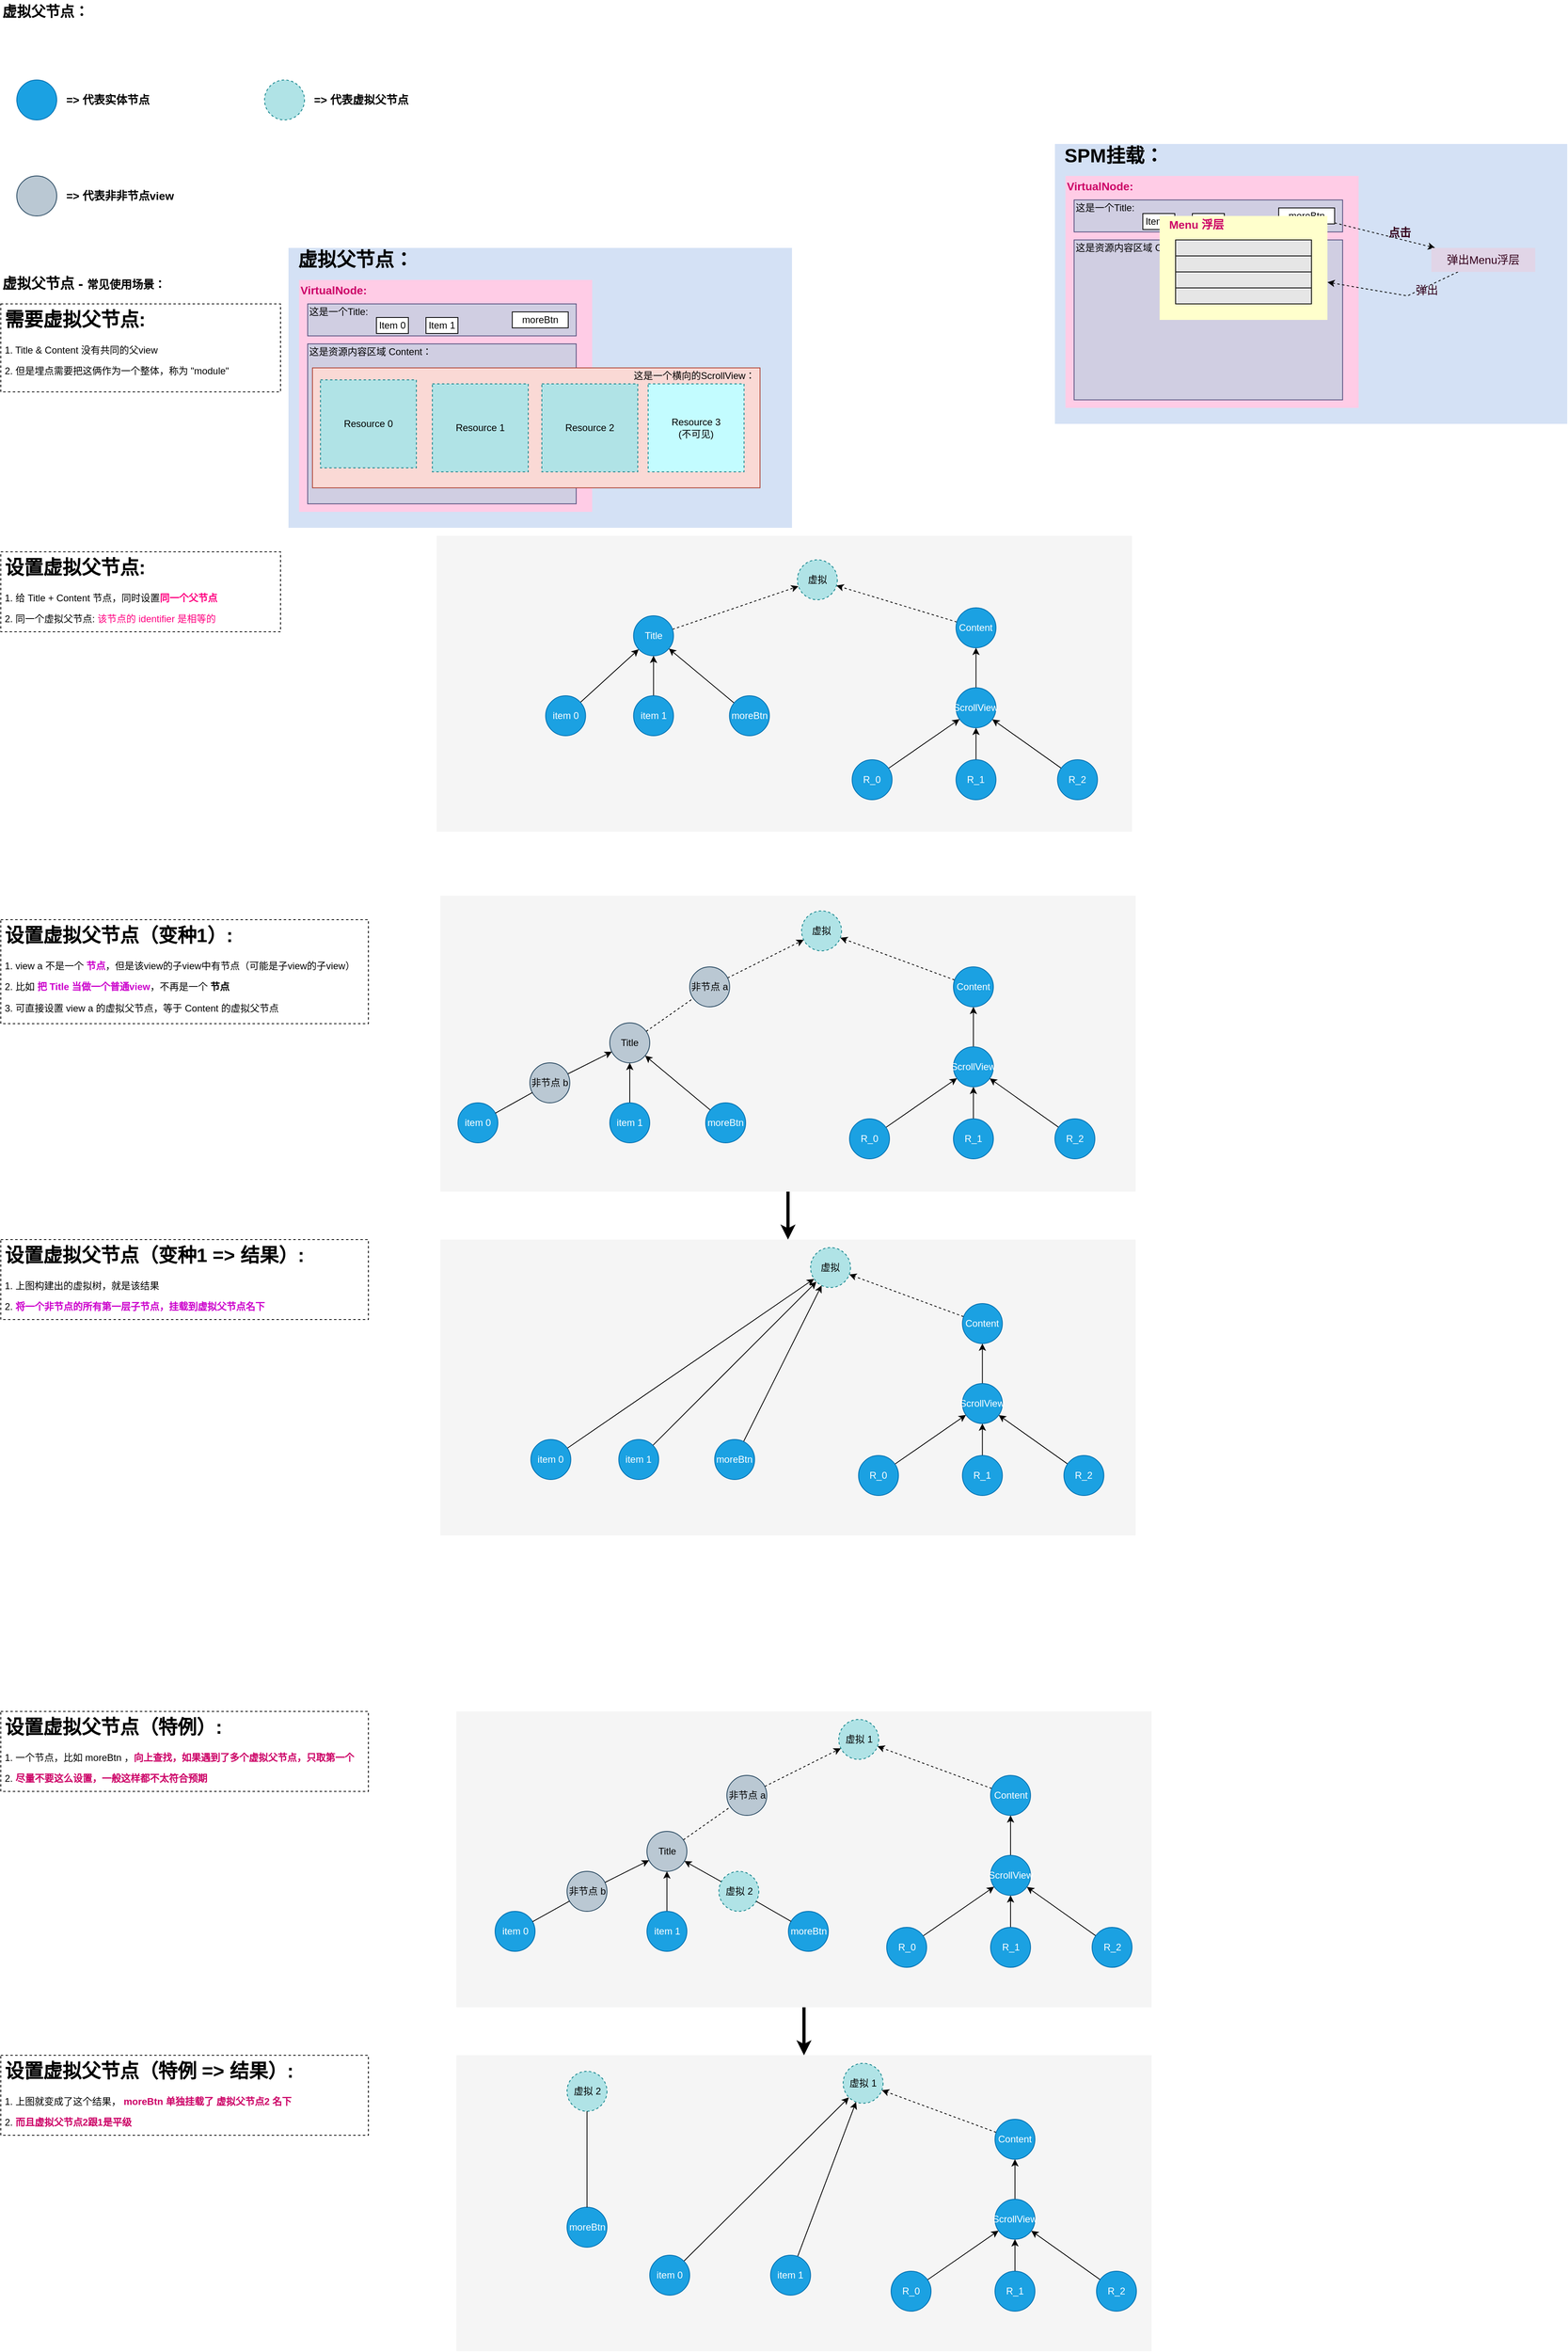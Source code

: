 <mxfile version="20.2.3" type="device"><diagram id="3_sE-vV-cq98WUEVYZYl" name="Page-1"><mxGraphModel dx="2024" dy="1212" grid="1" gridSize="10" guides="1" tooltips="1" connect="1" arrows="1" fold="1" page="1" pageScale="1" pageWidth="827" pageHeight="1169" math="0" shadow="0"><root><mxCell id="0"/><mxCell id="1" parent="0"/><mxCell id="2k1wcm_2M6sDKTLVvdwE-1" value="" style="rounded=0;whiteSpace=wrap;html=1;strokeColor=none;fillColor=#D4E1F5;" vertex="1" parent="1"><mxGeometry x="390" y="340" width="630" height="350" as="geometry"/></mxCell><mxCell id="2k1wcm_2M6sDKTLVvdwE-3" value="" style="rounded=0;whiteSpace=wrap;html=1;strokeColor=none;fillColor=#FFCCE6;" vertex="1" parent="1"><mxGeometry x="403.25" y="380" width="366.75" height="290" as="geometry"/></mxCell><mxCell id="PMKHWleo4ZkFc0uf_kHP-164" value="" style="rounded=0;whiteSpace=wrap;html=1;dashed=1;strokeColor=none;fillColor=#f5f5f5;fontColor=#333333;" parent="1" vertex="1"><mxGeometry x="575.5" y="700" width="870" height="370" as="geometry"/></mxCell><mxCell id="PMKHWleo4ZkFc0uf_kHP-162" style="edgeStyle=none;rounded=0;orthogonalLoop=1;jettySize=auto;html=1;strokeWidth=4;" parent="1" source="PMKHWleo4ZkFc0uf_kHP-135" target="PMKHWleo4ZkFc0uf_kHP-136" edge="1"><mxGeometry relative="1" as="geometry"/></mxCell><mxCell id="PMKHWleo4ZkFc0uf_kHP-135" value="" style="rounded=0;whiteSpace=wrap;html=1;dashed=1;strokeColor=none;fillColor=#f5f5f5;fontColor=#333333;" parent="1" vertex="1"><mxGeometry x="600" y="2170" width="870" height="370" as="geometry"/></mxCell><mxCell id="PMKHWleo4ZkFc0uf_kHP-132" value="" style="rounded=0;whiteSpace=wrap;html=1;dashed=1;strokeColor=none;fillColor=#f5f5f5;fontColor=#333333;" parent="1" vertex="1"><mxGeometry x="580" y="1580" width="870" height="370" as="geometry"/></mxCell><mxCell id="PMKHWleo4ZkFc0uf_kHP-133" style="edgeStyle=none;rounded=0;orthogonalLoop=1;jettySize=auto;html=1;strokeWidth=4;" parent="1" source="PMKHWleo4ZkFc0uf_kHP-131" target="PMKHWleo4ZkFc0uf_kHP-132" edge="1"><mxGeometry relative="1" as="geometry"/></mxCell><mxCell id="PMKHWleo4ZkFc0uf_kHP-131" value="" style="rounded=0;whiteSpace=wrap;html=1;dashed=1;strokeColor=none;fillColor=#f5f5f5;fontColor=#333333;" parent="1" vertex="1"><mxGeometry x="580" y="1150" width="870" height="370" as="geometry"/></mxCell><mxCell id="PMKHWleo4ZkFc0uf_kHP-1" value="&lt;b&gt;&lt;font style=&quot;font-size: 18px&quot;&gt;虚拟父节点：&lt;/font&gt;&lt;/b&gt;" style="text;html=1;strokeColor=none;fillColor=none;align=left;verticalAlign=middle;whiteSpace=wrap;rounded=0;" parent="1" vertex="1"><mxGeometry x="30" y="30" width="180" height="30" as="geometry"/></mxCell><mxCell id="PMKHWleo4ZkFc0uf_kHP-2" value="" style="ellipse;whiteSpace=wrap;html=1;aspect=fixed;fillColor=#1ba1e2;strokeColor=#006EAF;fontColor=#ffffff;" parent="1" vertex="1"><mxGeometry x="50" y="130" width="50" height="50" as="geometry"/></mxCell><mxCell id="PMKHWleo4ZkFc0uf_kHP-3" value="" style="ellipse;whiteSpace=wrap;html=1;aspect=fixed;fillColor=#b0e3e6;strokeColor=#0e8088;dashed=1;" parent="1" vertex="1"><mxGeometry x="360" y="130" width="50" height="50" as="geometry"/></mxCell><mxCell id="PMKHWleo4ZkFc0uf_kHP-4" value="&lt;font style=&quot;font-size: 14px&quot;&gt;&lt;b&gt;=&amp;gt; 代表实体节点&lt;/b&gt;&lt;/font&gt;" style="text;html=1;strokeColor=none;fillColor=none;align=left;verticalAlign=middle;whiteSpace=wrap;rounded=0;" parent="1" vertex="1"><mxGeometry x="110" y="145" width="150" height="20" as="geometry"/></mxCell><mxCell id="PMKHWleo4ZkFc0uf_kHP-5" value="&lt;font style=&quot;font-size: 14px&quot;&gt;&lt;b&gt;=&amp;gt; 代表虚拟父节点&lt;/b&gt;&lt;/font&gt;" style="text;html=1;strokeColor=none;fillColor=none;align=left;verticalAlign=middle;whiteSpace=wrap;rounded=0;" parent="1" vertex="1"><mxGeometry x="420" y="145" width="150" height="20" as="geometry"/></mxCell><mxCell id="PMKHWleo4ZkFc0uf_kHP-31" style="edgeStyle=none;rounded=0;orthogonalLoop=1;jettySize=auto;html=1;dashed=1;" parent="1" source="PMKHWleo4ZkFc0uf_kHP-6" target="PMKHWleo4ZkFc0uf_kHP-29" edge="1"><mxGeometry relative="1" as="geometry"/></mxCell><mxCell id="PMKHWleo4ZkFc0uf_kHP-6" value="Content" style="ellipse;whiteSpace=wrap;html=1;aspect=fixed;fillColor=#1ba1e2;strokeColor=#006EAF;fontColor=#ffffff;" parent="1" vertex="1"><mxGeometry x="1225.25" y="790" width="50" height="50" as="geometry"/></mxCell><mxCell id="PMKHWleo4ZkFc0uf_kHP-8" value="&lt;b&gt;&lt;font style=&quot;font-size: 18px&quot;&gt;虚拟父节点 - &lt;/font&gt;&lt;font style=&quot;font-size: 14px&quot;&gt;常见使用场景：&lt;/font&gt;&lt;/b&gt;" style="text;html=1;strokeColor=none;fillColor=none;align=left;verticalAlign=middle;whiteSpace=wrap;rounded=0;" parent="1" vertex="1"><mxGeometry x="30" y="370" width="270" height="30" as="geometry"/></mxCell><mxCell id="PMKHWleo4ZkFc0uf_kHP-9" value="" style="ellipse;whiteSpace=wrap;html=1;aspect=fixed;fillColor=#bac8d3;strokeColor=#23445d;" parent="1" vertex="1"><mxGeometry x="50" y="250" width="50" height="50" as="geometry"/></mxCell><mxCell id="PMKHWleo4ZkFc0uf_kHP-10" value="&lt;font style=&quot;font-size: 14px&quot;&gt;&lt;b&gt;=&amp;gt; 代表非非节点view&lt;/b&gt;&lt;/font&gt;" style="text;html=1;strokeColor=none;fillColor=none;align=left;verticalAlign=middle;whiteSpace=wrap;rounded=0;" parent="1" vertex="1"><mxGeometry x="110" y="265" width="170" height="20" as="geometry"/></mxCell><mxCell id="PMKHWleo4ZkFc0uf_kHP-30" style="rounded=0;orthogonalLoop=1;jettySize=auto;html=1;dashed=1;" parent="1" source="PMKHWleo4ZkFc0uf_kHP-11" target="PMKHWleo4ZkFc0uf_kHP-29" edge="1"><mxGeometry relative="1" as="geometry"/></mxCell><mxCell id="PMKHWleo4ZkFc0uf_kHP-11" value="Title" style="ellipse;whiteSpace=wrap;html=1;aspect=fixed;fillColor=#1ba1e2;strokeColor=#006EAF;fontColor=#ffffff;" parent="1" vertex="1"><mxGeometry x="821.75" y="800" width="50" height="50" as="geometry"/></mxCell><mxCell id="PMKHWleo4ZkFc0uf_kHP-12" value="" style="rounded=0;whiteSpace=wrap;html=1;fillColor=#d0cee2;strokeColor=#56517e;" parent="1" vertex="1"><mxGeometry x="414" y="410" width="336" height="40" as="geometry"/></mxCell><mxCell id="PMKHWleo4ZkFc0uf_kHP-13" value="" style="rounded=0;whiteSpace=wrap;html=1;fillColor=#d0cee2;strokeColor=#56517e;" parent="1" vertex="1"><mxGeometry x="414" y="460" width="336" height="200" as="geometry"/></mxCell><mxCell id="PMKHWleo4ZkFc0uf_kHP-14" value="这是资源内容区域 Content：" style="text;html=1;strokeColor=none;fillColor=none;align=left;verticalAlign=middle;whiteSpace=wrap;rounded=0;" parent="1" vertex="1"><mxGeometry x="414" y="460" width="186" height="20" as="geometry"/></mxCell><mxCell id="PMKHWleo4ZkFc0uf_kHP-15" value="这是一个Title:" style="text;html=1;strokeColor=none;fillColor=none;align=left;verticalAlign=middle;whiteSpace=wrap;rounded=0;" parent="1" vertex="1"><mxGeometry x="414" y="410" width="86" height="20" as="geometry"/></mxCell><mxCell id="PMKHWleo4ZkFc0uf_kHP-16" value="Item 0" style="rounded=0;whiteSpace=wrap;html=1;" parent="1" vertex="1"><mxGeometry x="500" y="427" width="40" height="20" as="geometry"/></mxCell><mxCell id="PMKHWleo4ZkFc0uf_kHP-17" value="Item 1" style="rounded=0;whiteSpace=wrap;html=1;" parent="1" vertex="1"><mxGeometry x="562" y="427" width="40" height="20" as="geometry"/></mxCell><mxCell id="PMKHWleo4ZkFc0uf_kHP-18" value="moreBtn" style="rounded=0;whiteSpace=wrap;html=1;" parent="1" vertex="1"><mxGeometry x="670" y="420" width="70" height="20" as="geometry"/></mxCell><mxCell id="PMKHWleo4ZkFc0uf_kHP-20" value="" style="rounded=0;whiteSpace=wrap;html=1;fillColor=#fad9d5;strokeColor=#ae4132;" parent="1" vertex="1"><mxGeometry x="420" y="490" width="560" height="150" as="geometry"/></mxCell><mxCell id="PMKHWleo4ZkFc0uf_kHP-21" value="这是一个横向的ScrollView：" style="text;html=1;strokeColor=none;fillColor=none;align=left;verticalAlign=middle;whiteSpace=wrap;rounded=0;" parent="1" vertex="1"><mxGeometry x="820" y="490" width="160" height="20" as="geometry"/></mxCell><mxCell id="PMKHWleo4ZkFc0uf_kHP-23" value="Resource 0" style="rounded=0;whiteSpace=wrap;html=1;dashed=1;strokeColor=#0e8088;fillColor=#b0e3e6;" parent="1" vertex="1"><mxGeometry x="430" y="505" width="120" height="110" as="geometry"/></mxCell><mxCell id="PMKHWleo4ZkFc0uf_kHP-24" value="Resource 1" style="rounded=0;whiteSpace=wrap;html=1;dashed=1;strokeColor=#0e8088;fillColor=#b0e3e6;" parent="1" vertex="1"><mxGeometry x="570" y="510" width="120" height="110" as="geometry"/></mxCell><mxCell id="PMKHWleo4ZkFc0uf_kHP-25" value="Resource 2" style="rounded=0;whiteSpace=wrap;html=1;dashed=1;strokeColor=#0e8088;fillColor=#b0e3e6;" parent="1" vertex="1"><mxGeometry x="707" y="510" width="120" height="110" as="geometry"/></mxCell><mxCell id="PMKHWleo4ZkFc0uf_kHP-26" value="Resource 3&lt;br&gt;(不可见)" style="rounded=0;whiteSpace=wrap;html=1;dashed=1;strokeColor=#0e8088;fillColor=#C3FCFF;" parent="1" vertex="1"><mxGeometry x="840" y="510" width="120" height="110" as="geometry"/></mxCell><mxCell id="PMKHWleo4ZkFc0uf_kHP-28" value="&lt;h1&gt;需要虚拟父节点:&amp;nbsp;&lt;/h1&gt;&lt;p&gt;1. Title &amp;amp; Content 没有共同的父view&lt;/p&gt;&lt;p&gt;2. 但是埋点需要把这俩作为一个整体，称为 &quot;module&quot;&lt;/p&gt;" style="text;html=1;strokeColor=default;fillColor=none;spacing=5;spacingTop=-20;whiteSpace=wrap;overflow=hidden;rounded=0;dashed=1;" parent="1" vertex="1"><mxGeometry x="30" y="410" width="350" height="110" as="geometry"/></mxCell><mxCell id="PMKHWleo4ZkFc0uf_kHP-29" value="虚拟" style="ellipse;whiteSpace=wrap;html=1;aspect=fixed;fillColor=#b0e3e6;strokeColor=#0e8088;dashed=1;" parent="1" vertex="1"><mxGeometry x="1026.75" y="730" width="50" height="50" as="geometry"/></mxCell><mxCell id="PMKHWleo4ZkFc0uf_kHP-35" style="edgeStyle=none;rounded=0;orthogonalLoop=1;jettySize=auto;html=1;" parent="1" source="PMKHWleo4ZkFc0uf_kHP-32" target="PMKHWleo4ZkFc0uf_kHP-11" edge="1"><mxGeometry relative="1" as="geometry"/></mxCell><mxCell id="PMKHWleo4ZkFc0uf_kHP-32" value="item 0" style="ellipse;whiteSpace=wrap;html=1;aspect=fixed;fillColor=#1ba1e2;strokeColor=#006EAF;fontColor=#ffffff;" parent="1" vertex="1"><mxGeometry x="711.75" y="900" width="50" height="50" as="geometry"/></mxCell><mxCell id="PMKHWleo4ZkFc0uf_kHP-36" style="edgeStyle=none;rounded=0;orthogonalLoop=1;jettySize=auto;html=1;" parent="1" source="PMKHWleo4ZkFc0uf_kHP-33" target="PMKHWleo4ZkFc0uf_kHP-11" edge="1"><mxGeometry relative="1" as="geometry"/></mxCell><mxCell id="PMKHWleo4ZkFc0uf_kHP-33" value="item 1" style="ellipse;whiteSpace=wrap;html=1;aspect=fixed;fillColor=#1ba1e2;strokeColor=#006EAF;fontColor=#ffffff;" parent="1" vertex="1"><mxGeometry x="821.75" y="900" width="50" height="50" as="geometry"/></mxCell><mxCell id="PMKHWleo4ZkFc0uf_kHP-37" style="edgeStyle=none;rounded=0;orthogonalLoop=1;jettySize=auto;html=1;" parent="1" source="PMKHWleo4ZkFc0uf_kHP-34" target="PMKHWleo4ZkFc0uf_kHP-11" edge="1"><mxGeometry relative="1" as="geometry"/></mxCell><mxCell id="PMKHWleo4ZkFc0uf_kHP-34" value="moreBtn" style="ellipse;whiteSpace=wrap;html=1;aspect=fixed;fillColor=#1ba1e2;strokeColor=#006EAF;fontColor=#ffffff;" parent="1" vertex="1"><mxGeometry x="941.75" y="900" width="50" height="50" as="geometry"/></mxCell><mxCell id="PMKHWleo4ZkFc0uf_kHP-42" style="edgeStyle=none;rounded=0;orthogonalLoop=1;jettySize=auto;html=1;" parent="1" source="PMKHWleo4ZkFc0uf_kHP-38" target="PMKHWleo4ZkFc0uf_kHP-6" edge="1"><mxGeometry relative="1" as="geometry"/></mxCell><mxCell id="PMKHWleo4ZkFc0uf_kHP-38" value="ScrollView" style="ellipse;whiteSpace=wrap;html=1;aspect=fixed;fillColor=#1ba1e2;strokeColor=#006EAF;fontColor=#ffffff;" parent="1" vertex="1"><mxGeometry x="1225.25" y="890" width="50" height="50" as="geometry"/></mxCell><mxCell id="PMKHWleo4ZkFc0uf_kHP-43" style="edgeStyle=none;rounded=0;orthogonalLoop=1;jettySize=auto;html=1;" parent="1" source="PMKHWleo4ZkFc0uf_kHP-39" target="PMKHWleo4ZkFc0uf_kHP-38" edge="1"><mxGeometry relative="1" as="geometry"/></mxCell><mxCell id="PMKHWleo4ZkFc0uf_kHP-39" value="R_0" style="ellipse;whiteSpace=wrap;html=1;aspect=fixed;fillColor=#1ba1e2;strokeColor=#006EAF;fontColor=#ffffff;" parent="1" vertex="1"><mxGeometry x="1095.25" y="980" width="50" height="50" as="geometry"/></mxCell><mxCell id="PMKHWleo4ZkFc0uf_kHP-44" style="edgeStyle=none;rounded=0;orthogonalLoop=1;jettySize=auto;html=1;" parent="1" source="PMKHWleo4ZkFc0uf_kHP-40" target="PMKHWleo4ZkFc0uf_kHP-38" edge="1"><mxGeometry relative="1" as="geometry"/></mxCell><mxCell id="PMKHWleo4ZkFc0uf_kHP-40" value="R_1" style="ellipse;whiteSpace=wrap;html=1;aspect=fixed;fillColor=#1ba1e2;strokeColor=#006EAF;fontColor=#ffffff;" parent="1" vertex="1"><mxGeometry x="1225.25" y="980" width="50" height="50" as="geometry"/></mxCell><mxCell id="PMKHWleo4ZkFc0uf_kHP-45" style="edgeStyle=none;rounded=0;orthogonalLoop=1;jettySize=auto;html=1;" parent="1" source="PMKHWleo4ZkFc0uf_kHP-41" target="PMKHWleo4ZkFc0uf_kHP-38" edge="1"><mxGeometry relative="1" as="geometry"/></mxCell><mxCell id="PMKHWleo4ZkFc0uf_kHP-41" value="R_2" style="ellipse;whiteSpace=wrap;html=1;aspect=fixed;fillColor=#1ba1e2;strokeColor=#006EAF;fontColor=#ffffff;" parent="1" vertex="1"><mxGeometry x="1352.25" y="980" width="50" height="50" as="geometry"/></mxCell><mxCell id="PMKHWleo4ZkFc0uf_kHP-46" value="&lt;h1&gt;设置虚拟父节点:&amp;nbsp;&lt;/h1&gt;&lt;p&gt;1. 给 Title + Content 节点，同时设置&lt;b&gt;&lt;font color=&quot;#ff0080&quot;&gt;同一个父节点&lt;/font&gt;&lt;/b&gt;&lt;/p&gt;&lt;p&gt;2. 同一个虚拟父节点: &lt;font color=&quot;#ff0080&quot;&gt;该节点的 identifier 是相等的&lt;/font&gt;&lt;/p&gt;" style="text;html=1;strokeColor=default;fillColor=none;spacing=5;spacingTop=-20;whiteSpace=wrap;overflow=hidden;rounded=0;dashed=1;" parent="1" vertex="1"><mxGeometry x="30" y="720" width="350" height="100" as="geometry"/></mxCell><mxCell id="PMKHWleo4ZkFc0uf_kHP-47" style="edgeStyle=none;rounded=0;orthogonalLoop=1;jettySize=auto;html=1;dashed=1;" parent="1" source="PMKHWleo4ZkFc0uf_kHP-48" target="PMKHWleo4ZkFc0uf_kHP-51" edge="1"><mxGeometry relative="1" as="geometry"/></mxCell><mxCell id="PMKHWleo4ZkFc0uf_kHP-48" value="Content" style="ellipse;whiteSpace=wrap;html=1;aspect=fixed;fillColor=#1ba1e2;strokeColor=#006EAF;fontColor=#ffffff;" parent="1" vertex="1"><mxGeometry x="1222" y="1239" width="50" height="50" as="geometry"/></mxCell><mxCell id="PMKHWleo4ZkFc0uf_kHP-49" style="rounded=0;orthogonalLoop=1;jettySize=auto;html=1;dashed=1;startArrow=none;" parent="1" source="PMKHWleo4ZkFc0uf_kHP-66" target="PMKHWleo4ZkFc0uf_kHP-51" edge="1"><mxGeometry relative="1" as="geometry"/></mxCell><mxCell id="PMKHWleo4ZkFc0uf_kHP-51" value="虚拟" style="ellipse;whiteSpace=wrap;html=1;aspect=fixed;fillColor=#b0e3e6;strokeColor=#0e8088;dashed=1;" parent="1" vertex="1"><mxGeometry x="1032" y="1169" width="50" height="50" as="geometry"/></mxCell><mxCell id="PMKHWleo4ZkFc0uf_kHP-52" style="edgeStyle=none;rounded=0;orthogonalLoop=1;jettySize=auto;html=1;startArrow=none;" parent="1" source="PMKHWleo4ZkFc0uf_kHP-93" target="PMKHWleo4ZkFc0uf_kHP-69" edge="1"><mxGeometry relative="1" as="geometry"><mxPoint x="798.501" y="1380.817" as="targetPoint"/></mxGeometry></mxCell><mxCell id="PMKHWleo4ZkFc0uf_kHP-53" value="item 0" style="ellipse;whiteSpace=wrap;html=1;aspect=fixed;fillColor=#1ba1e2;strokeColor=#006EAF;fontColor=#ffffff;" parent="1" vertex="1"><mxGeometry x="602" y="1409" width="50" height="50" as="geometry"/></mxCell><mxCell id="PMKHWleo4ZkFc0uf_kHP-54" style="edgeStyle=none;rounded=0;orthogonalLoop=1;jettySize=auto;html=1;" parent="1" source="PMKHWleo4ZkFc0uf_kHP-55" target="PMKHWleo4ZkFc0uf_kHP-69" edge="1"><mxGeometry relative="1" as="geometry"><mxPoint x="817" y="1389" as="targetPoint"/></mxGeometry></mxCell><mxCell id="PMKHWleo4ZkFc0uf_kHP-55" value="item 1" style="ellipse;whiteSpace=wrap;html=1;aspect=fixed;fillColor=#1ba1e2;strokeColor=#006EAF;fontColor=#ffffff;" parent="1" vertex="1"><mxGeometry x="792" y="1409" width="50" height="50" as="geometry"/></mxCell><mxCell id="PMKHWleo4ZkFc0uf_kHP-56" style="edgeStyle=none;rounded=0;orthogonalLoop=1;jettySize=auto;html=1;" parent="1" source="PMKHWleo4ZkFc0uf_kHP-57" target="PMKHWleo4ZkFc0uf_kHP-69" edge="1"><mxGeometry relative="1" as="geometry"><mxPoint x="836.206" y="1380.005" as="targetPoint"/></mxGeometry></mxCell><mxCell id="PMKHWleo4ZkFc0uf_kHP-57" value="moreBtn" style="ellipse;whiteSpace=wrap;html=1;aspect=fixed;fillColor=#1ba1e2;strokeColor=#006EAF;fontColor=#ffffff;" parent="1" vertex="1"><mxGeometry x="912" y="1409" width="50" height="50" as="geometry"/></mxCell><mxCell id="PMKHWleo4ZkFc0uf_kHP-58" style="edgeStyle=none;rounded=0;orthogonalLoop=1;jettySize=auto;html=1;" parent="1" source="PMKHWleo4ZkFc0uf_kHP-59" target="PMKHWleo4ZkFc0uf_kHP-48" edge="1"><mxGeometry relative="1" as="geometry"/></mxCell><mxCell id="PMKHWleo4ZkFc0uf_kHP-59" value="ScrollView" style="ellipse;whiteSpace=wrap;html=1;aspect=fixed;fillColor=#1ba1e2;strokeColor=#006EAF;fontColor=#ffffff;" parent="1" vertex="1"><mxGeometry x="1222" y="1339" width="50" height="50" as="geometry"/></mxCell><mxCell id="PMKHWleo4ZkFc0uf_kHP-60" style="edgeStyle=none;rounded=0;orthogonalLoop=1;jettySize=auto;html=1;" parent="1" source="PMKHWleo4ZkFc0uf_kHP-61" target="PMKHWleo4ZkFc0uf_kHP-59" edge="1"><mxGeometry relative="1" as="geometry"/></mxCell><mxCell id="PMKHWleo4ZkFc0uf_kHP-61" value="R_0" style="ellipse;whiteSpace=wrap;html=1;aspect=fixed;fillColor=#1ba1e2;strokeColor=#006EAF;fontColor=#ffffff;" parent="1" vertex="1"><mxGeometry x="1092" y="1429" width="50" height="50" as="geometry"/></mxCell><mxCell id="PMKHWleo4ZkFc0uf_kHP-62" style="edgeStyle=none;rounded=0;orthogonalLoop=1;jettySize=auto;html=1;" parent="1" source="PMKHWleo4ZkFc0uf_kHP-63" target="PMKHWleo4ZkFc0uf_kHP-59" edge="1"><mxGeometry relative="1" as="geometry"/></mxCell><mxCell id="PMKHWleo4ZkFc0uf_kHP-63" value="R_1" style="ellipse;whiteSpace=wrap;html=1;aspect=fixed;fillColor=#1ba1e2;strokeColor=#006EAF;fontColor=#ffffff;" parent="1" vertex="1"><mxGeometry x="1222" y="1429" width="50" height="50" as="geometry"/></mxCell><mxCell id="PMKHWleo4ZkFc0uf_kHP-64" style="edgeStyle=none;rounded=0;orthogonalLoop=1;jettySize=auto;html=1;" parent="1" source="PMKHWleo4ZkFc0uf_kHP-65" target="PMKHWleo4ZkFc0uf_kHP-59" edge="1"><mxGeometry relative="1" as="geometry"/></mxCell><mxCell id="PMKHWleo4ZkFc0uf_kHP-65" value="R_2" style="ellipse;whiteSpace=wrap;html=1;aspect=fixed;fillColor=#1ba1e2;strokeColor=#006EAF;fontColor=#ffffff;" parent="1" vertex="1"><mxGeometry x="1349" y="1429" width="50" height="50" as="geometry"/></mxCell><mxCell id="PMKHWleo4ZkFc0uf_kHP-66" value="非节点 a" style="ellipse;whiteSpace=wrap;html=1;aspect=fixed;fillColor=#bac8d3;strokeColor=#23445d;" parent="1" vertex="1"><mxGeometry x="892" y="1239" width="50" height="50" as="geometry"/></mxCell><mxCell id="PMKHWleo4ZkFc0uf_kHP-67" value="" style="rounded=0;orthogonalLoop=1;jettySize=auto;html=1;dashed=1;endArrow=none;startArrow=none;" parent="1" source="PMKHWleo4ZkFc0uf_kHP-69" target="PMKHWleo4ZkFc0uf_kHP-66" edge="1"><mxGeometry relative="1" as="geometry"><mxPoint x="857.691" y="1311.736" as="sourcePoint"/><mxPoint x="910.788" y="1289.005" as="targetPoint"/></mxGeometry></mxCell><mxCell id="PMKHWleo4ZkFc0uf_kHP-68" value="&lt;h1&gt;设置虚拟父节点（变种1）:&amp;nbsp;&lt;/h1&gt;&lt;p&gt;1. view a 不是一个 &lt;b&gt;&lt;font color=&quot;#cc00cc&quot;&gt;节点&lt;/font&gt;&lt;/b&gt;，但是该view的子view中有节点（可能是子view的子view）&lt;/p&gt;&lt;p&gt;2. 比如 &lt;b&gt;&lt;font color=&quot;#cc00cc&quot;&gt;把 Title 当做一个普通view&lt;/font&gt;&lt;/b&gt;，不再是一个 &lt;b&gt;节点&lt;/b&gt;&lt;/p&gt;&lt;p&gt;3. 可直接设置 view a 的虚拟父节点，等于 Content 的虚拟父节点&lt;/p&gt;" style="text;html=1;strokeColor=default;fillColor=none;spacing=5;spacingTop=-20;whiteSpace=wrap;overflow=hidden;rounded=0;dashed=1;" parent="1" vertex="1"><mxGeometry x="30" y="1180" width="460" height="130" as="geometry"/></mxCell><mxCell id="PMKHWleo4ZkFc0uf_kHP-69" value="Title" style="ellipse;whiteSpace=wrap;html=1;aspect=fixed;fillColor=#bac8d3;strokeColor=#23445d;" parent="1" vertex="1"><mxGeometry x="792" y="1309" width="50" height="50" as="geometry"/></mxCell><mxCell id="PMKHWleo4ZkFc0uf_kHP-71" style="edgeStyle=none;rounded=0;orthogonalLoop=1;jettySize=auto;html=1;dashed=1;" parent="1" source="PMKHWleo4ZkFc0uf_kHP-72" target="PMKHWleo4ZkFc0uf_kHP-74" edge="1"><mxGeometry relative="1" as="geometry"/></mxCell><mxCell id="PMKHWleo4ZkFc0uf_kHP-72" value="Content" style="ellipse;whiteSpace=wrap;html=1;aspect=fixed;fillColor=#1ba1e2;strokeColor=#006EAF;fontColor=#ffffff;" parent="1" vertex="1"><mxGeometry x="1233.25" y="1660" width="50" height="50" as="geometry"/></mxCell><mxCell id="PMKHWleo4ZkFc0uf_kHP-74" value="虚拟" style="ellipse;whiteSpace=wrap;html=1;aspect=fixed;fillColor=#b0e3e6;strokeColor=#0e8088;dashed=1;" parent="1" vertex="1"><mxGeometry x="1043.25" y="1590" width="50" height="50" as="geometry"/></mxCell><mxCell id="PMKHWleo4ZkFc0uf_kHP-75" style="edgeStyle=none;rounded=0;orthogonalLoop=1;jettySize=auto;html=1;" parent="1" source="PMKHWleo4ZkFc0uf_kHP-76" target="PMKHWleo4ZkFc0uf_kHP-74" edge="1"><mxGeometry relative="1" as="geometry"><mxPoint x="809.751" y="1771.817" as="targetPoint"/></mxGeometry></mxCell><mxCell id="PMKHWleo4ZkFc0uf_kHP-76" value="item 0" style="ellipse;whiteSpace=wrap;html=1;aspect=fixed;fillColor=#1ba1e2;strokeColor=#006EAF;fontColor=#ffffff;" parent="1" vertex="1"><mxGeometry x="693.25" y="1830" width="50" height="50" as="geometry"/></mxCell><mxCell id="PMKHWleo4ZkFc0uf_kHP-77" style="edgeStyle=none;rounded=0;orthogonalLoop=1;jettySize=auto;html=1;" parent="1" source="PMKHWleo4ZkFc0uf_kHP-78" target="PMKHWleo4ZkFc0uf_kHP-74" edge="1"><mxGeometry relative="1" as="geometry"><mxPoint x="828.25" y="1780" as="targetPoint"/></mxGeometry></mxCell><mxCell id="PMKHWleo4ZkFc0uf_kHP-78" value="item 1" style="ellipse;whiteSpace=wrap;html=1;aspect=fixed;fillColor=#1ba1e2;strokeColor=#006EAF;fontColor=#ffffff;" parent="1" vertex="1"><mxGeometry x="803.25" y="1830" width="50" height="50" as="geometry"/></mxCell><mxCell id="PMKHWleo4ZkFc0uf_kHP-79" style="edgeStyle=none;rounded=0;orthogonalLoop=1;jettySize=auto;html=1;" parent="1" source="PMKHWleo4ZkFc0uf_kHP-80" target="PMKHWleo4ZkFc0uf_kHP-74" edge="1"><mxGeometry relative="1" as="geometry"><mxPoint x="847.456" y="1771.005" as="targetPoint"/></mxGeometry></mxCell><mxCell id="PMKHWleo4ZkFc0uf_kHP-80" value="moreBtn" style="ellipse;whiteSpace=wrap;html=1;aspect=fixed;fillColor=#1ba1e2;strokeColor=#006EAF;fontColor=#ffffff;" parent="1" vertex="1"><mxGeometry x="923.25" y="1830" width="50" height="50" as="geometry"/></mxCell><mxCell id="PMKHWleo4ZkFc0uf_kHP-81" style="edgeStyle=none;rounded=0;orthogonalLoop=1;jettySize=auto;html=1;" parent="1" source="PMKHWleo4ZkFc0uf_kHP-82" target="PMKHWleo4ZkFc0uf_kHP-72" edge="1"><mxGeometry relative="1" as="geometry"/></mxCell><mxCell id="PMKHWleo4ZkFc0uf_kHP-82" value="ScrollView" style="ellipse;whiteSpace=wrap;html=1;aspect=fixed;fillColor=#1ba1e2;strokeColor=#006EAF;fontColor=#ffffff;" parent="1" vertex="1"><mxGeometry x="1233.25" y="1760" width="50" height="50" as="geometry"/></mxCell><mxCell id="PMKHWleo4ZkFc0uf_kHP-83" style="edgeStyle=none;rounded=0;orthogonalLoop=1;jettySize=auto;html=1;" parent="1" source="PMKHWleo4ZkFc0uf_kHP-84" target="PMKHWleo4ZkFc0uf_kHP-82" edge="1"><mxGeometry relative="1" as="geometry"/></mxCell><mxCell id="PMKHWleo4ZkFc0uf_kHP-84" value="R_0" style="ellipse;whiteSpace=wrap;html=1;aspect=fixed;fillColor=#1ba1e2;strokeColor=#006EAF;fontColor=#ffffff;" parent="1" vertex="1"><mxGeometry x="1103.25" y="1850" width="50" height="50" as="geometry"/></mxCell><mxCell id="PMKHWleo4ZkFc0uf_kHP-85" style="edgeStyle=none;rounded=0;orthogonalLoop=1;jettySize=auto;html=1;" parent="1" source="PMKHWleo4ZkFc0uf_kHP-86" target="PMKHWleo4ZkFc0uf_kHP-82" edge="1"><mxGeometry relative="1" as="geometry"/></mxCell><mxCell id="PMKHWleo4ZkFc0uf_kHP-86" value="R_1" style="ellipse;whiteSpace=wrap;html=1;aspect=fixed;fillColor=#1ba1e2;strokeColor=#006EAF;fontColor=#ffffff;" parent="1" vertex="1"><mxGeometry x="1233.25" y="1850" width="50" height="50" as="geometry"/></mxCell><mxCell id="PMKHWleo4ZkFc0uf_kHP-87" style="edgeStyle=none;rounded=0;orthogonalLoop=1;jettySize=auto;html=1;" parent="1" source="PMKHWleo4ZkFc0uf_kHP-88" target="PMKHWleo4ZkFc0uf_kHP-82" edge="1"><mxGeometry relative="1" as="geometry"/></mxCell><mxCell id="PMKHWleo4ZkFc0uf_kHP-88" value="R_2" style="ellipse;whiteSpace=wrap;html=1;aspect=fixed;fillColor=#1ba1e2;strokeColor=#006EAF;fontColor=#ffffff;" parent="1" vertex="1"><mxGeometry x="1360.25" y="1850" width="50" height="50" as="geometry"/></mxCell><mxCell id="PMKHWleo4ZkFc0uf_kHP-92" value="&lt;h1&gt;设置虚拟父节点（变种1 =&amp;gt; 结果）:&amp;nbsp;&lt;/h1&gt;&lt;p&gt;1. 上图构建出的虚拟树，就是该结果&lt;/p&gt;&lt;p&gt;2. &lt;font color=&quot;#cc00cc&quot;&gt;&lt;b&gt;将一个非节点的所有第一层子节点，挂载到虚拟父节点名下&lt;/b&gt;&lt;/font&gt;&lt;/p&gt;" style="text;html=1;strokeColor=default;fillColor=none;spacing=5;spacingTop=-20;whiteSpace=wrap;overflow=hidden;rounded=0;dashed=1;" parent="1" vertex="1"><mxGeometry x="30" y="1580" width="460" height="100" as="geometry"/></mxCell><mxCell id="PMKHWleo4ZkFc0uf_kHP-93" value="非节点 b" style="ellipse;whiteSpace=wrap;html=1;aspect=fixed;fillColor=#bac8d3;strokeColor=#23445d;" parent="1" vertex="1"><mxGeometry x="692" y="1359" width="50" height="50" as="geometry"/></mxCell><mxCell id="PMKHWleo4ZkFc0uf_kHP-94" value="" style="edgeStyle=none;rounded=0;orthogonalLoop=1;jettySize=auto;html=1;endArrow=none;" parent="1" source="PMKHWleo4ZkFc0uf_kHP-53" target="PMKHWleo4ZkFc0uf_kHP-93" edge="1"><mxGeometry relative="1" as="geometry"><mxPoint x="725.471" y="1417.153" as="sourcePoint"/><mxPoint x="798.501" y="1350.817" as="targetPoint"/></mxGeometry></mxCell><mxCell id="PMKHWleo4ZkFc0uf_kHP-104" style="edgeStyle=none;rounded=0;orthogonalLoop=1;jettySize=auto;html=1;dashed=1;" parent="1" source="PMKHWleo4ZkFc0uf_kHP-105" target="PMKHWleo4ZkFc0uf_kHP-107" edge="1"><mxGeometry relative="1" as="geometry"/></mxCell><mxCell id="PMKHWleo4ZkFc0uf_kHP-105" value="Content" style="ellipse;whiteSpace=wrap;html=1;aspect=fixed;fillColor=#1ba1e2;strokeColor=#006EAF;fontColor=#ffffff;" parent="1" vertex="1"><mxGeometry x="1268.5" y="2250" width="50" height="50" as="geometry"/></mxCell><mxCell id="PMKHWleo4ZkFc0uf_kHP-106" style="rounded=0;orthogonalLoop=1;jettySize=auto;html=1;dashed=1;startArrow=none;" parent="1" source="PMKHWleo4ZkFc0uf_kHP-122" target="PMKHWleo4ZkFc0uf_kHP-107" edge="1"><mxGeometry relative="1" as="geometry"/></mxCell><mxCell id="PMKHWleo4ZkFc0uf_kHP-107" value="虚拟 1" style="ellipse;whiteSpace=wrap;html=1;aspect=fixed;fillColor=#b0e3e6;strokeColor=#0e8088;dashed=1;" parent="1" vertex="1"><mxGeometry x="1078.5" y="2180" width="50" height="50" as="geometry"/></mxCell><mxCell id="PMKHWleo4ZkFc0uf_kHP-108" style="edgeStyle=none;rounded=0;orthogonalLoop=1;jettySize=auto;html=1;startArrow=none;" parent="1" source="PMKHWleo4ZkFc0uf_kHP-125" target="PMKHWleo4ZkFc0uf_kHP-124" edge="1"><mxGeometry relative="1" as="geometry"><mxPoint x="845.001" y="2391.817" as="targetPoint"/></mxGeometry></mxCell><mxCell id="PMKHWleo4ZkFc0uf_kHP-109" value="item 0" style="ellipse;whiteSpace=wrap;html=1;aspect=fixed;fillColor=#1ba1e2;strokeColor=#006EAF;fontColor=#ffffff;" parent="1" vertex="1"><mxGeometry x="648.5" y="2420" width="50" height="50" as="geometry"/></mxCell><mxCell id="PMKHWleo4ZkFc0uf_kHP-110" style="edgeStyle=none;rounded=0;orthogonalLoop=1;jettySize=auto;html=1;" parent="1" source="PMKHWleo4ZkFc0uf_kHP-111" target="PMKHWleo4ZkFc0uf_kHP-124" edge="1"><mxGeometry relative="1" as="geometry"><mxPoint x="863.5" y="2400" as="targetPoint"/></mxGeometry></mxCell><mxCell id="PMKHWleo4ZkFc0uf_kHP-111" value="item 1" style="ellipse;whiteSpace=wrap;html=1;aspect=fixed;fillColor=#1ba1e2;strokeColor=#006EAF;fontColor=#ffffff;" parent="1" vertex="1"><mxGeometry x="838.5" y="2420" width="50" height="50" as="geometry"/></mxCell><mxCell id="PMKHWleo4ZkFc0uf_kHP-112" style="edgeStyle=none;rounded=0;orthogonalLoop=1;jettySize=auto;html=1;startArrow=none;" parent="1" source="PMKHWleo4ZkFc0uf_kHP-127" target="PMKHWleo4ZkFc0uf_kHP-124" edge="1"><mxGeometry relative="1" as="geometry"><mxPoint x="882.706" y="2391.005" as="targetPoint"/></mxGeometry></mxCell><mxCell id="PMKHWleo4ZkFc0uf_kHP-113" value="moreBtn" style="ellipse;whiteSpace=wrap;html=1;aspect=fixed;fillColor=#1ba1e2;strokeColor=#006EAF;fontColor=#ffffff;" parent="1" vertex="1"><mxGeometry x="1015.5" y="2420" width="50" height="50" as="geometry"/></mxCell><mxCell id="PMKHWleo4ZkFc0uf_kHP-114" style="edgeStyle=none;rounded=0;orthogonalLoop=1;jettySize=auto;html=1;" parent="1" source="PMKHWleo4ZkFc0uf_kHP-115" target="PMKHWleo4ZkFc0uf_kHP-105" edge="1"><mxGeometry relative="1" as="geometry"/></mxCell><mxCell id="PMKHWleo4ZkFc0uf_kHP-115" value="ScrollView" style="ellipse;whiteSpace=wrap;html=1;aspect=fixed;fillColor=#1ba1e2;strokeColor=#006EAF;fontColor=#ffffff;" parent="1" vertex="1"><mxGeometry x="1268.5" y="2350" width="50" height="50" as="geometry"/></mxCell><mxCell id="PMKHWleo4ZkFc0uf_kHP-116" style="edgeStyle=none;rounded=0;orthogonalLoop=1;jettySize=auto;html=1;" parent="1" source="PMKHWleo4ZkFc0uf_kHP-117" target="PMKHWleo4ZkFc0uf_kHP-115" edge="1"><mxGeometry relative="1" as="geometry"/></mxCell><mxCell id="PMKHWleo4ZkFc0uf_kHP-117" value="R_0" style="ellipse;whiteSpace=wrap;html=1;aspect=fixed;fillColor=#1ba1e2;strokeColor=#006EAF;fontColor=#ffffff;" parent="1" vertex="1"><mxGeometry x="1138.5" y="2440" width="50" height="50" as="geometry"/></mxCell><mxCell id="PMKHWleo4ZkFc0uf_kHP-118" style="edgeStyle=none;rounded=0;orthogonalLoop=1;jettySize=auto;html=1;" parent="1" source="PMKHWleo4ZkFc0uf_kHP-119" target="PMKHWleo4ZkFc0uf_kHP-115" edge="1"><mxGeometry relative="1" as="geometry"/></mxCell><mxCell id="PMKHWleo4ZkFc0uf_kHP-119" value="R_1" style="ellipse;whiteSpace=wrap;html=1;aspect=fixed;fillColor=#1ba1e2;strokeColor=#006EAF;fontColor=#ffffff;" parent="1" vertex="1"><mxGeometry x="1268.5" y="2440" width="50" height="50" as="geometry"/></mxCell><mxCell id="PMKHWleo4ZkFc0uf_kHP-120" style="edgeStyle=none;rounded=0;orthogonalLoop=1;jettySize=auto;html=1;" parent="1" source="PMKHWleo4ZkFc0uf_kHP-121" target="PMKHWleo4ZkFc0uf_kHP-115" edge="1"><mxGeometry relative="1" as="geometry"/></mxCell><mxCell id="PMKHWleo4ZkFc0uf_kHP-121" value="R_2" style="ellipse;whiteSpace=wrap;html=1;aspect=fixed;fillColor=#1ba1e2;strokeColor=#006EAF;fontColor=#ffffff;" parent="1" vertex="1"><mxGeometry x="1395.5" y="2440" width="50" height="50" as="geometry"/></mxCell><mxCell id="PMKHWleo4ZkFc0uf_kHP-122" value="非节点 a" style="ellipse;whiteSpace=wrap;html=1;aspect=fixed;fillColor=#bac8d3;strokeColor=#23445d;" parent="1" vertex="1"><mxGeometry x="938.5" y="2250" width="50" height="50" as="geometry"/></mxCell><mxCell id="PMKHWleo4ZkFc0uf_kHP-123" value="" style="rounded=0;orthogonalLoop=1;jettySize=auto;html=1;dashed=1;endArrow=none;startArrow=none;" parent="1" source="PMKHWleo4ZkFc0uf_kHP-124" target="PMKHWleo4ZkFc0uf_kHP-122" edge="1"><mxGeometry relative="1" as="geometry"><mxPoint x="904.191" y="2322.736" as="sourcePoint"/><mxPoint x="957.288" y="2300.005" as="targetPoint"/></mxGeometry></mxCell><mxCell id="PMKHWleo4ZkFc0uf_kHP-124" value="Title" style="ellipse;whiteSpace=wrap;html=1;aspect=fixed;fillColor=#bac8d3;strokeColor=#23445d;" parent="1" vertex="1"><mxGeometry x="838.5" y="2320" width="50" height="50" as="geometry"/></mxCell><mxCell id="PMKHWleo4ZkFc0uf_kHP-125" value="非节点 b" style="ellipse;whiteSpace=wrap;html=1;aspect=fixed;fillColor=#bac8d3;strokeColor=#23445d;" parent="1" vertex="1"><mxGeometry x="738.5" y="2370" width="50" height="50" as="geometry"/></mxCell><mxCell id="PMKHWleo4ZkFc0uf_kHP-126" value="" style="edgeStyle=none;rounded=0;orthogonalLoop=1;jettySize=auto;html=1;endArrow=none;" parent="1" source="PMKHWleo4ZkFc0uf_kHP-109" target="PMKHWleo4ZkFc0uf_kHP-125" edge="1"><mxGeometry relative="1" as="geometry"><mxPoint x="771.971" y="2428.153" as="sourcePoint"/><mxPoint x="845.001" y="2361.817" as="targetPoint"/></mxGeometry></mxCell><mxCell id="PMKHWleo4ZkFc0uf_kHP-127" value="虚拟 2" style="ellipse;whiteSpace=wrap;html=1;aspect=fixed;fillColor=#b0e3e6;strokeColor=#0e8088;dashed=1;" parent="1" vertex="1"><mxGeometry x="928.5" y="2370" width="50" height="50" as="geometry"/></mxCell><mxCell id="PMKHWleo4ZkFc0uf_kHP-129" value="" style="edgeStyle=none;rounded=0;orthogonalLoop=1;jettySize=auto;html=1;endArrow=none;" parent="1" source="PMKHWleo4ZkFc0uf_kHP-113" target="PMKHWleo4ZkFc0uf_kHP-127" edge="1"><mxGeometry relative="1" as="geometry"><mxPoint x="885.266" y="2357.297" as="targetPoint"/><mxPoint x="1018.699" y="2432.764" as="sourcePoint"/></mxGeometry></mxCell><mxCell id="PMKHWleo4ZkFc0uf_kHP-130" value="&lt;h1&gt;设置虚拟父节点（特例）:&amp;nbsp;&lt;/h1&gt;&lt;p&gt;1. 一个节点，比如 moreBtn ，&lt;font color=&quot;#cc0066&quot;&gt;&lt;b&gt;向上查找，如果遇到了多个虚拟父节点，只取第一个&lt;/b&gt;&lt;/font&gt;&lt;/p&gt;&lt;p&gt;2. &lt;b&gt;&lt;font color=&quot;#cc0066&quot;&gt;尽量不要这么设置，一般这样都不太符合预期&lt;/font&gt;&lt;/b&gt;&lt;/p&gt;" style="text;html=1;strokeColor=default;fillColor=none;spacing=5;spacingTop=-20;whiteSpace=wrap;overflow=hidden;rounded=0;dashed=1;" parent="1" vertex="1"><mxGeometry x="30" y="2170" width="460" height="100" as="geometry"/></mxCell><mxCell id="PMKHWleo4ZkFc0uf_kHP-136" value="" style="rounded=0;whiteSpace=wrap;html=1;dashed=1;strokeColor=none;fillColor=#f5f5f5;fontColor=#333333;" parent="1" vertex="1"><mxGeometry x="600" y="2600" width="870" height="370" as="geometry"/></mxCell><mxCell id="PMKHWleo4ZkFc0uf_kHP-137" style="edgeStyle=none;rounded=0;orthogonalLoop=1;jettySize=auto;html=1;dashed=1;" parent="1" source="PMKHWleo4ZkFc0uf_kHP-138" target="PMKHWleo4ZkFc0uf_kHP-140" edge="1"><mxGeometry relative="1" as="geometry"/></mxCell><mxCell id="PMKHWleo4ZkFc0uf_kHP-138" value="Content" style="ellipse;whiteSpace=wrap;html=1;aspect=fixed;fillColor=#1ba1e2;strokeColor=#006EAF;fontColor=#ffffff;" parent="1" vertex="1"><mxGeometry x="1274" y="2680" width="50" height="50" as="geometry"/></mxCell><mxCell id="PMKHWleo4ZkFc0uf_kHP-140" value="虚拟 1" style="ellipse;whiteSpace=wrap;html=1;aspect=fixed;fillColor=#b0e3e6;strokeColor=#0e8088;dashed=1;" parent="1" vertex="1"><mxGeometry x="1084" y="2610" width="50" height="50" as="geometry"/></mxCell><mxCell id="PMKHWleo4ZkFc0uf_kHP-141" style="edgeStyle=none;rounded=0;orthogonalLoop=1;jettySize=auto;html=1;startArrow=none;" parent="1" source="PMKHWleo4ZkFc0uf_kHP-142" target="PMKHWleo4ZkFc0uf_kHP-140" edge="1"><mxGeometry relative="1" as="geometry"><mxPoint x="846.639" y="2786.18" as="targetPoint"/><mxPoint x="791.419" y="2813.936" as="sourcePoint"/></mxGeometry></mxCell><mxCell id="PMKHWleo4ZkFc0uf_kHP-142" value="item 0" style="ellipse;whiteSpace=wrap;html=1;aspect=fixed;fillColor=#1ba1e2;strokeColor=#006EAF;fontColor=#ffffff;" parent="1" vertex="1"><mxGeometry x="842" y="2850" width="50" height="50" as="geometry"/></mxCell><mxCell id="PMKHWleo4ZkFc0uf_kHP-143" style="edgeStyle=none;rounded=0;orthogonalLoop=1;jettySize=auto;html=1;" parent="1" source="PMKHWleo4ZkFc0uf_kHP-144" target="PMKHWleo4ZkFc0uf_kHP-140" edge="1"><mxGeometry relative="1" as="geometry"><mxPoint x="869" y="2800" as="targetPoint"/></mxGeometry></mxCell><mxCell id="PMKHWleo4ZkFc0uf_kHP-144" value="item 1" style="ellipse;whiteSpace=wrap;html=1;aspect=fixed;fillColor=#1ba1e2;strokeColor=#006EAF;fontColor=#ffffff;" parent="1" vertex="1"><mxGeometry x="993.25" y="2850" width="50" height="50" as="geometry"/></mxCell><mxCell id="PMKHWleo4ZkFc0uf_kHP-146" value="moreBtn" style="ellipse;whiteSpace=wrap;html=1;aspect=fixed;fillColor=#1ba1e2;strokeColor=#006EAF;fontColor=#ffffff;" parent="1" vertex="1"><mxGeometry x="738.5" y="2790" width="50" height="50" as="geometry"/></mxCell><mxCell id="PMKHWleo4ZkFc0uf_kHP-147" style="edgeStyle=none;rounded=0;orthogonalLoop=1;jettySize=auto;html=1;" parent="1" source="PMKHWleo4ZkFc0uf_kHP-148" target="PMKHWleo4ZkFc0uf_kHP-138" edge="1"><mxGeometry relative="1" as="geometry"/></mxCell><mxCell id="PMKHWleo4ZkFc0uf_kHP-148" value="ScrollView" style="ellipse;whiteSpace=wrap;html=1;aspect=fixed;fillColor=#1ba1e2;strokeColor=#006EAF;fontColor=#ffffff;" parent="1" vertex="1"><mxGeometry x="1274" y="2780" width="50" height="50" as="geometry"/></mxCell><mxCell id="PMKHWleo4ZkFc0uf_kHP-149" style="edgeStyle=none;rounded=0;orthogonalLoop=1;jettySize=auto;html=1;" parent="1" source="PMKHWleo4ZkFc0uf_kHP-150" target="PMKHWleo4ZkFc0uf_kHP-148" edge="1"><mxGeometry relative="1" as="geometry"/></mxCell><mxCell id="PMKHWleo4ZkFc0uf_kHP-150" value="R_0" style="ellipse;whiteSpace=wrap;html=1;aspect=fixed;fillColor=#1ba1e2;strokeColor=#006EAF;fontColor=#ffffff;" parent="1" vertex="1"><mxGeometry x="1144" y="2870" width="50" height="50" as="geometry"/></mxCell><mxCell id="PMKHWleo4ZkFc0uf_kHP-151" style="edgeStyle=none;rounded=0;orthogonalLoop=1;jettySize=auto;html=1;" parent="1" source="PMKHWleo4ZkFc0uf_kHP-152" target="PMKHWleo4ZkFc0uf_kHP-148" edge="1"><mxGeometry relative="1" as="geometry"/></mxCell><mxCell id="PMKHWleo4ZkFc0uf_kHP-152" value="R_1" style="ellipse;whiteSpace=wrap;html=1;aspect=fixed;fillColor=#1ba1e2;strokeColor=#006EAF;fontColor=#ffffff;" parent="1" vertex="1"><mxGeometry x="1274" y="2870" width="50" height="50" as="geometry"/></mxCell><mxCell id="PMKHWleo4ZkFc0uf_kHP-153" style="edgeStyle=none;rounded=0;orthogonalLoop=1;jettySize=auto;html=1;" parent="1" source="PMKHWleo4ZkFc0uf_kHP-154" target="PMKHWleo4ZkFc0uf_kHP-148" edge="1"><mxGeometry relative="1" as="geometry"/></mxCell><mxCell id="PMKHWleo4ZkFc0uf_kHP-154" value="R_2" style="ellipse;whiteSpace=wrap;html=1;aspect=fixed;fillColor=#1ba1e2;strokeColor=#006EAF;fontColor=#ffffff;" parent="1" vertex="1"><mxGeometry x="1401" y="2870" width="50" height="50" as="geometry"/></mxCell><mxCell id="PMKHWleo4ZkFc0uf_kHP-160" value="虚拟 2" style="ellipse;whiteSpace=wrap;html=1;aspect=fixed;fillColor=#b0e3e6;strokeColor=#0e8088;dashed=1;" parent="1" vertex="1"><mxGeometry x="738.5" y="2620" width="50" height="50" as="geometry"/></mxCell><mxCell id="PMKHWleo4ZkFc0uf_kHP-161" value="" style="edgeStyle=none;rounded=0;orthogonalLoop=1;jettySize=auto;html=1;endArrow=none;" parent="1" source="PMKHWleo4ZkFc0uf_kHP-146" target="PMKHWleo4ZkFc0uf_kHP-160" edge="1"><mxGeometry relative="1" as="geometry"><mxPoint x="890.766" y="2787.297" as="targetPoint"/><mxPoint x="1024.199" y="2862.764" as="sourcePoint"/></mxGeometry></mxCell><mxCell id="PMKHWleo4ZkFc0uf_kHP-163" value="&lt;h1&gt;设置虚拟父节点（特例 =&amp;gt; 结果）:&amp;nbsp;&lt;/h1&gt;&lt;p&gt;1. 上图就变成了这个结果， &lt;b&gt;&lt;font color=&quot;#cc0066&quot;&gt;moreBtn 单独挂载了 虚拟父节点2 名下&lt;/font&gt;&lt;/b&gt;&lt;/p&gt;&lt;p&gt;2. &lt;font color=&quot;#cc0066&quot;&gt;&lt;b&gt;而且虚拟父节点2跟1是平级&lt;/b&gt;&lt;/font&gt;&lt;/p&gt;" style="text;html=1;strokeColor=default;fillColor=none;spacing=5;spacingTop=-20;whiteSpace=wrap;overflow=hidden;rounded=0;dashed=1;" parent="1" vertex="1"><mxGeometry x="30" y="2600" width="460" height="100" as="geometry"/></mxCell><mxCell id="2k1wcm_2M6sDKTLVvdwE-2" value="虚拟父节点：" style="text;html=1;strokeColor=none;fillColor=none;align=left;verticalAlign=middle;whiteSpace=wrap;rounded=0;fontStyle=1;fontSize=24;" vertex="1" parent="1"><mxGeometry x="400" y="340" width="200" height="30" as="geometry"/></mxCell><mxCell id="2k1wcm_2M6sDKTLVvdwE-4" value="&lt;font style=&quot;font-size: 14px;&quot; color=&quot;#cc0066&quot;&gt;&lt;b&gt;VirtualNode:&lt;/b&gt;&lt;/font&gt;" style="text;html=1;strokeColor=none;fillColor=none;align=left;verticalAlign=middle;whiteSpace=wrap;rounded=0;fontSize=24;" vertex="1" parent="1"><mxGeometry x="403" y="380" width="137" height="20" as="geometry"/></mxCell><mxCell id="2k1wcm_2M6sDKTLVvdwE-5" value="" style="rounded=0;whiteSpace=wrap;html=1;strokeColor=none;fillColor=#D4E1F5;" vertex="1" parent="1"><mxGeometry x="1349" y="210" width="641" height="350" as="geometry"/></mxCell><mxCell id="2k1wcm_2M6sDKTLVvdwE-6" value="" style="rounded=0;whiteSpace=wrap;html=1;strokeColor=none;fillColor=#FFCCE6;" vertex="1" parent="1"><mxGeometry x="1362.25" y="250" width="366.75" height="290" as="geometry"/></mxCell><mxCell id="2k1wcm_2M6sDKTLVvdwE-7" value="" style="rounded=0;whiteSpace=wrap;html=1;fillColor=#d0cee2;strokeColor=#56517e;" vertex="1" parent="1"><mxGeometry x="1373" y="280" width="336" height="40" as="geometry"/></mxCell><mxCell id="2k1wcm_2M6sDKTLVvdwE-8" value="" style="rounded=0;whiteSpace=wrap;html=1;fillColor=#d0cee2;strokeColor=#56517e;" vertex="1" parent="1"><mxGeometry x="1373" y="330" width="336" height="200" as="geometry"/></mxCell><mxCell id="2k1wcm_2M6sDKTLVvdwE-9" value="这是资源内容区域 Content：" style="text;html=1;strokeColor=none;fillColor=none;align=left;verticalAlign=middle;whiteSpace=wrap;rounded=0;" vertex="1" parent="1"><mxGeometry x="1373" y="330" width="186" height="20" as="geometry"/></mxCell><mxCell id="2k1wcm_2M6sDKTLVvdwE-10" value="这是一个Title:" style="text;html=1;strokeColor=none;fillColor=none;align=left;verticalAlign=middle;whiteSpace=wrap;rounded=0;" vertex="1" parent="1"><mxGeometry x="1373" y="280" width="86" height="20" as="geometry"/></mxCell><mxCell id="2k1wcm_2M6sDKTLVvdwE-11" value="Item 0" style="rounded=0;whiteSpace=wrap;html=1;" vertex="1" parent="1"><mxGeometry x="1459" y="297" width="40" height="20" as="geometry"/></mxCell><mxCell id="2k1wcm_2M6sDKTLVvdwE-12" value="Item 1" style="rounded=0;whiteSpace=wrap;html=1;" vertex="1" parent="1"><mxGeometry x="1521" y="297" width="40" height="20" as="geometry"/></mxCell><mxCell id="2k1wcm_2M6sDKTLVvdwE-31" style="rounded=0;orthogonalLoop=1;jettySize=auto;html=1;fontSize=14;fontColor=#CC0066;dashed=1;" edge="1" parent="1" source="2k1wcm_2M6sDKTLVvdwE-13" target="2k1wcm_2M6sDKTLVvdwE-30"><mxGeometry relative="1" as="geometry"/></mxCell><mxCell id="2k1wcm_2M6sDKTLVvdwE-32" value="&lt;b&gt;点击&lt;/b&gt;" style="edgeLabel;html=1;align=center;verticalAlign=middle;resizable=0;points=[];fontSize=14;fontColor=#33001A;labelBackgroundColor=none;" vertex="1" connectable="0" parent="2k1wcm_2M6sDKTLVvdwE-31"><mxGeometry x="-0.059" y="-1" relative="1" as="geometry"><mxPoint x="22" y="-4" as="offset"/></mxGeometry></mxCell><mxCell id="2k1wcm_2M6sDKTLVvdwE-13" value="moreBtn" style="rounded=0;whiteSpace=wrap;html=1;" vertex="1" parent="1"><mxGeometry x="1629" y="290" width="70" height="20" as="geometry"/></mxCell><mxCell id="2k1wcm_2M6sDKTLVvdwE-20" value="SPM挂载：" style="text;html=1;strokeColor=none;fillColor=none;align=left;verticalAlign=middle;whiteSpace=wrap;rounded=0;fontStyle=1;fontSize=24;" vertex="1" parent="1"><mxGeometry x="1359" y="210" width="200" height="30" as="geometry"/></mxCell><mxCell id="2k1wcm_2M6sDKTLVvdwE-21" value="&lt;font style=&quot;font-size: 14px;&quot; color=&quot;#cc0066&quot;&gt;&lt;b&gt;VirtualNode:&lt;/b&gt;&lt;/font&gt;" style="text;html=1;strokeColor=none;fillColor=none;align=left;verticalAlign=middle;whiteSpace=wrap;rounded=0;fontSize=24;" vertex="1" parent="1"><mxGeometry x="1362" y="250" width="137" height="20" as="geometry"/></mxCell><mxCell id="2k1wcm_2M6sDKTLVvdwE-22" value="" style="rounded=0;whiteSpace=wrap;html=1;fillColor=#FFFFCC;strokeColor=none;" vertex="1" parent="1"><mxGeometry x="1480" y="300" width="210" height="130" as="geometry"/></mxCell><mxCell id="2k1wcm_2M6sDKTLVvdwE-23" value="" style="rounded=0;whiteSpace=wrap;html=1;fontSize=14;fontColor=#CC0066;fillColor=#E6E6E6;" vertex="1" parent="1"><mxGeometry x="1500" y="330" width="170" height="20" as="geometry"/></mxCell><mxCell id="2k1wcm_2M6sDKTLVvdwE-24" value="" style="rounded=0;whiteSpace=wrap;html=1;fontSize=14;fontColor=#CC0066;fillColor=#E6E6E6;" vertex="1" parent="1"><mxGeometry x="1500" y="350" width="170" height="20" as="geometry"/></mxCell><mxCell id="2k1wcm_2M6sDKTLVvdwE-25" value="" style="rounded=0;whiteSpace=wrap;html=1;fontSize=14;fontColor=#CC0066;fillColor=#E6E6E6;" vertex="1" parent="1"><mxGeometry x="1500" y="390" width="170" height="20" as="geometry"/></mxCell><mxCell id="2k1wcm_2M6sDKTLVvdwE-26" value="" style="rounded=0;whiteSpace=wrap;html=1;fontSize=14;fontColor=#CC0066;fillColor=#E6E6E6;" vertex="1" parent="1"><mxGeometry x="1500" y="370" width="170" height="20" as="geometry"/></mxCell><mxCell id="2k1wcm_2M6sDKTLVvdwE-27" value="Menu 浮层" style="text;html=1;strokeColor=none;fillColor=none;align=left;verticalAlign=middle;whiteSpace=wrap;rounded=0;fontSize=14;fontColor=#CC0066;fontStyle=1" vertex="1" parent="1"><mxGeometry x="1490" y="302" width="80" height="18" as="geometry"/></mxCell><mxCell id="2k1wcm_2M6sDKTLVvdwE-33" style="edgeStyle=none;rounded=0;orthogonalLoop=1;jettySize=auto;html=1;dashed=1;fontSize=14;fontColor=#CC0066;" edge="1" parent="1" source="2k1wcm_2M6sDKTLVvdwE-30" target="2k1wcm_2M6sDKTLVvdwE-22"><mxGeometry relative="1" as="geometry"><Array as="points"><mxPoint x="1790" y="400"/></Array></mxGeometry></mxCell><mxCell id="2k1wcm_2M6sDKTLVvdwE-34" value="弹出" style="edgeLabel;html=1;align=center;verticalAlign=middle;resizable=0;points=[];fontSize=14;fontColor=#33001A;labelBackgroundColor=none;" vertex="1" connectable="0" parent="2k1wcm_2M6sDKTLVvdwE-33"><mxGeometry x="-0.471" y="4" relative="1" as="geometry"><mxPoint as="offset"/></mxGeometry></mxCell><mxCell id="2k1wcm_2M6sDKTLVvdwE-30" value="弹出Menu浮层" style="text;html=1;strokeColor=none;fillColor=#E1D5E7;align=center;verticalAlign=middle;whiteSpace=wrap;rounded=0;fontSize=14;fontColor=#33001A;" vertex="1" parent="1"><mxGeometry x="1820" y="340" width="130" height="30" as="geometry"/></mxCell></root></mxGraphModel></diagram></mxfile>